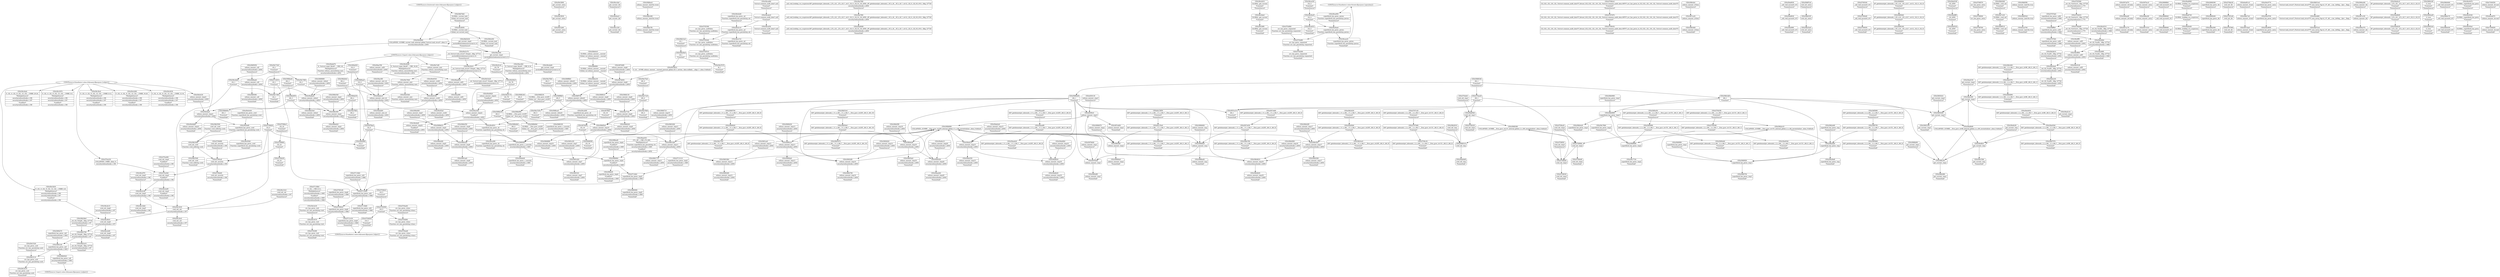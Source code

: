 digraph {
	CE0x56ad1c0 [shape=record,shape=Mrecord,label="{CE0x56ad1c0|get_current:_tmp2|*SummSink*}"]
	CE0x5693020 [shape=record,shape=Mrecord,label="{CE0x5693020|get_current:_tmp3}"]
	CE0x56c5e20 [shape=record,shape=Mrecord,label="{CE0x56c5e20|_ret_%struct.task_struct*_%tmp4,_!dbg_!27714|./arch/x86/include/asm/current.h,14|*SummSink*}"]
	CE0x56c5830 [shape=record,shape=Mrecord,label="{CE0x56c5830|get_current:_entry}"]
	CE0x56c8af0 [shape=record,shape=Mrecord,label="{CE0x56c8af0|selinux_umount:_tmp22|*LoadInst*|security/selinux/hooks.c,2652|*SummSink*}"]
	CE0x56b2650 [shape=record,shape=Mrecord,label="{CE0x56b2650|i64_3|*Constant*}"]
	CE0x57089b0 [shape=record,shape=Mrecord,label="{CE0x57089b0|cred_sid:_tmp2}"]
	CE0x56c63b0 [shape=record,shape=Mrecord,label="{CE0x56c63b0|selinux_umount:_mnt|Function::selinux_umount&Arg::mnt::|*SummSink*}"]
	CE0x5709860 [shape=record,shape=Mrecord,label="{CE0x5709860|i32_22|*Constant*}"]
	CE0x56fbcf0 [shape=record,shape=Mrecord,label="{CE0x56fbcf0|superblock_has_perm:_tmp4|*LoadInst*|security/selinux/hooks.c,1865|*SummSink*}"]
	CE0x56cc250 [shape=record,shape=Mrecord,label="{CE0x56cc250|get_current:_bb|*SummSink*}"]
	CE0x57001d0 [shape=record,shape=Mrecord,label="{CE0x57001d0|superblock_has_perm:_tmp6|security/selinux/hooks.c,1866|*SummSource*}"]
	CE0x56c2a90 [shape=record,shape=Mrecord,label="{CE0x56c2a90|cred_sid:_tmp4|*LoadInst*|security/selinux/hooks.c,196|*SummSink*}"]
	CE0x4f300c0 [shape=record,shape=Mrecord,label="{CE0x4f300c0|selinux_umount:_tmp3}"]
	CE0x56b38e0 [shape=record,shape=Mrecord,label="{CE0x56b38e0|_ret_i32_%tmp6,_!dbg_!27716|security/selinux/hooks.c,197|*SummSource*}"]
	CE0x568bac0 [shape=record,shape=Mrecord,label="{CE0x568bac0|selinux_umount:_land.lhs.true2|*SummSource*}"]
	CE0x568c4d0 [shape=record,shape=Mrecord,label="{CE0x568c4d0|i64_1|*Constant*}"]
	CE0x56c61e0 [shape=record,shape=Mrecord,label="{CE0x56c61e0|i32_78|*Constant*|*SummSource*}"]
	CE0x56c7ef0 [shape=record,shape=Mrecord,label="{CE0x56c7ef0|selinux_umount:_mnt|Function::selinux_umount&Arg::mnt::|*SummSource*}"]
	CE0x569bab0 [shape=record,shape=Mrecord,label="{CE0x569bab0|selinux_umount:_call|security/selinux/hooks.c,2650}"]
	CE0x5705390 [shape=record,shape=Mrecord,label="{CE0x5705390|avc_has_perm:_auditdata|Function::avc_has_perm&Arg::auditdata::|*SummSource*}"]
	CE0x5704a00 [shape=record,shape=Mrecord,label="{CE0x5704a00|avc_has_perm:_tclass|Function::avc_has_perm&Arg::tclass::|*SummSource*}"]
	CE0x56caf30 [shape=record,shape=Mrecord,label="{CE0x56caf30|%struct.common_audit_data*_null|*Constant*|*SummSink*}"]
	CE0x5713110 [shape=record,shape=Mrecord,label="{CE0x5713110|superblock_has_perm:_tmp5|security/selinux/hooks.c,1865|*SummSource*}"]
	CE0x56a7fd0 [shape=record,shape=Mrecord,label="{CE0x56a7fd0|_call_void_lockdep_rcu_suspicious(i8*_getelementptr_inbounds_(_25_x_i8_,_25_x_i8_*_.str3,_i32_0,_i32_0),_i32_2650,_i8*_getelementptr_inbounds_(_45_x_i8_,_45_x_i8_*_.str12,_i32_0,_i32_0))_#10,_!dbg_!27729|security/selinux/hooks.c,2650|*SummSource*}"]
	CE0x56c56f0 [shape=record,shape=Mrecord,label="{CE0x56c56f0|GLOBAL:_get_current|*Constant*|*SummSink*}"]
	CE0x568d5e0 [shape=record,shape=Mrecord,label="{CE0x568d5e0|selinux_umount:_tmp10|security/selinux/hooks.c,2650}"]
	CE0x5681770 [shape=record,shape=Mrecord,label="{CE0x5681770|selinux_umount:_tmp11|security/selinux/hooks.c,2650|*SummSink*}"]
	CE0x56819b0 [shape=record,shape=Mrecord,label="{CE0x56819b0|selinux_umount:_tmp12|security/selinux/hooks.c,2650}"]
	CE0x6a13650 [shape=record,shape=Mrecord,label="{CE0x6a13650|i64*_getelementptr_inbounds_(_11_x_i64_,_11_x_i64_*___llvm_gcov_ctr205,_i64_0,_i64_1)|*Constant*|*SummSource*}"]
	CE0x56924f0 [shape=record,shape=Mrecord,label="{CE0x56924f0|selinux_umount:_tmp14|security/selinux/hooks.c,2650}"]
	CE0x56b5470 [shape=record,shape=Mrecord,label="{CE0x56b5470|i64*_getelementptr_inbounds_(_11_x_i64_,_11_x_i64_*___llvm_gcov_ctr205,_i64_0,_i64_10)|*Constant*|*SummSink*}"]
	CE0x569b610 [shape=record,shape=Mrecord,label="{CE0x569b610|selinux_umount:_tmp5|security/selinux/hooks.c,2650}"]
	CE0x570a230 [shape=record,shape=Mrecord,label="{CE0x570a230|COLLAPSED:_CMRE:_elem_0::|security/selinux/hooks.c,196}"]
	CE0x568a420 [shape=record,shape=Mrecord,label="{CE0x568a420|selinux_umount:_tmp6|security/selinux/hooks.c,2650}"]
	CE0x5691fc0 [shape=record,shape=Mrecord,label="{CE0x5691fc0|selinux_umount:_tmp7|security/selinux/hooks.c,2650|*SummSink*}"]
	CE0x5708a90 [shape=record,shape=Mrecord,label="{CE0x5708a90|cred_sid:_tmp2|*SummSink*}"]
	"CONST[source:0(mediator),value:0(static)][purpose:{operation}]"
	CE0x5708430 [shape=record,shape=Mrecord,label="{CE0x5708430|i32_(i32,_i32,_i16,_i32,_%struct.common_audit_data*)*_bitcast_(i32_(i32,_i32,_i16,_i32,_%struct.common_audit_data.495*)*_avc_has_perm_to_i32_(i32,_i32,_i16,_i32,_%struct.common_audit_data*)*)|*Constant*|*SummSink*}"]
	CE0x56c5270 [shape=record,shape=Mrecord,label="{CE0x56c5270|avc_has_perm:_ssid|Function::avc_has_perm&Arg::ssid::|*SummSink*}"]
	CE0x570b380 [shape=record,shape=Mrecord,label="{CE0x570b380|i64*_getelementptr_inbounds_(_2_x_i64_,_2_x_i64_*___llvm_gcov_ctr131,_i64_0,_i64_1)|*Constant*}"]
	CE0x56cb2d0 [shape=record,shape=Mrecord,label="{CE0x56cb2d0|superblock_has_perm:_ad|Function::superblock_has_perm&Arg::ad::|*SummSource*}"]
	CE0x567ec10 [shape=record,shape=Mrecord,label="{CE0x567ec10|i64_1|*Constant*|*SummSink*}"]
	CE0x568a060 [shape=record,shape=Mrecord,label="{CE0x568a060|selinux_umount:_tmp5|security/selinux/hooks.c,2650|*SummSource*}"]
	CE0x567ca20 [shape=record,shape=Mrecord,label="{CE0x567ca20|selinux_umount:_if.then}"]
	CE0x56a6930 [shape=record,shape=Mrecord,label="{CE0x56a6930|_call_void_mcount()_#3|*SummSource*}"]
	CE0x56987a0 [shape=record,shape=Mrecord,label="{CE0x56987a0|cred_sid:_entry|*SummSource*}"]
	CE0x568e990 [shape=record,shape=Mrecord,label="{CE0x568e990|GLOBAL:___llvm_gcov_ctr205|Global_var:__llvm_gcov_ctr205}"]
	CE0x56ca7c0 [shape=record,shape=Mrecord,label="{CE0x56ca7c0|superblock_has_perm:_ad|Function::superblock_has_perm&Arg::ad::|*SummSink*}"]
	CE0x568c000 [shape=record,shape=Mrecord,label="{CE0x568c000|selinux_umount:_tmp4|security/selinux/hooks.c,2650}"]
	CE0x57092d0 [shape=record,shape=Mrecord,label="{CE0x57092d0|_call_void_mcount()_#3}"]
	CE0x56abb20 [shape=record,shape=Mrecord,label="{CE0x56abb20|selinux_umount:_tmp16|security/selinux/hooks.c,2650|*SummSink*}"]
	CE0x56b2910 [shape=record,shape=Mrecord,label="{CE0x56b2910|cred_sid:_tmp|*SummSource*}"]
	CE0x5690d30 [shape=record,shape=Mrecord,label="{CE0x5690d30|selinux_umount:_tmp13|security/selinux/hooks.c,2650|*SummSource*}"]
	CE0x57138d0 [shape=record,shape=Mrecord,label="{CE0x57138d0|superblock_has_perm:_sid1|security/selinux/hooks.c,1866|*SummSink*}"]
	CE0x5699180 [shape=record,shape=Mrecord,label="{CE0x5699180|i8*_getelementptr_inbounds_(_45_x_i8_,_45_x_i8_*_.str12,_i32_0,_i32_0)|*Constant*|*SummSink*}"]
	CE0x56c82d0 [shape=record,shape=Mrecord,label="{CE0x56c82d0|8:_%struct.super_block*,_:_CRE_16,20_|*MultipleSource*|Function::selinux_umount&Arg::mnt::|security/selinux/hooks.c,2652}"]
	CE0x56b25e0 [shape=record,shape=Mrecord,label="{CE0x56b25e0|selinux_umount:_tobool|security/selinux/hooks.c,2650|*SummSink*}"]
	CE0x56a9190 [shape=record,shape=Mrecord,label="{CE0x56a9190|i32_2650|*Constant*|*SummSource*}"]
	CE0x568a550 [shape=record,shape=Mrecord,label="{CE0x568a550|selinux_umount:_tmp6|security/selinux/hooks.c,2650|*SummSource*}"]
	CE0x56c2da0 [shape=record,shape=Mrecord,label="{CE0x56c2da0|i32_1|*Constant*}"]
	CE0x56a75a0 [shape=record,shape=Mrecord,label="{CE0x56a75a0|i64_4|*Constant*|*SummSource*}"]
	CE0x6a135e0 [shape=record,shape=Mrecord,label="{CE0x6a135e0|i64*_getelementptr_inbounds_(_11_x_i64_,_11_x_i64_*___llvm_gcov_ctr205,_i64_0,_i64_1)|*Constant*}"]
	CE0x5707d70 [shape=record,shape=Mrecord,label="{CE0x5707d70|i32_(i32,_i32,_i16,_i32,_%struct.common_audit_data*)*_bitcast_(i32_(i32,_i32,_i16,_i32,_%struct.common_audit_data.495*)*_avc_has_perm_to_i32_(i32,_i32,_i16,_i32,_%struct.common_audit_data*)*)|*Constant*}"]
	CE0x5708760 [shape=record,shape=Mrecord,label="{CE0x5708760|avc_has_perm:_entry|*SummSink*}"]
	CE0x5707c20 [shape=record,shape=Mrecord,label="{CE0x5707c20|i64*_getelementptr_inbounds_(_2_x_i64_,_2_x_i64_*___llvm_gcov_ctr131,_i64_0,_i64_0)|*Constant*|*SummSource*}"]
	CE0x56a65b0 [shape=record,shape=Mrecord,label="{CE0x56a65b0|cred_sid:_tmp1}"]
	CE0x56c5d10 [shape=record,shape=Mrecord,label="{CE0x56c5d10|_ret_%struct.task_struct*_%tmp4,_!dbg_!27714|./arch/x86/include/asm/current.h,14}"]
	CE0x5709a50 [shape=record,shape=Mrecord,label="{CE0x5709a50|i32_22|*Constant*|*SummSink*}"]
	CE0x56b50e0 [shape=record,shape=Mrecord,label="{CE0x56b50e0|i64*_getelementptr_inbounds_(_11_x_i64_,_11_x_i64_*___llvm_gcov_ctr205,_i64_0,_i64_10)|*Constant*}"]
	CE0x57000c0 [shape=record,shape=Mrecord,label="{CE0x57000c0|superblock_has_perm:_tmp6|security/selinux/hooks.c,1866}"]
	CE0x569b820 [shape=record,shape=Mrecord,label="{CE0x569b820|selinux_umount:_tmp}"]
	CE0x5698510 [shape=record,shape=Mrecord,label="{CE0x5698510|GLOBAL:_cred_sid|*Constant*|*SummSink*}"]
	CE0x56b45f0 [shape=record,shape=Mrecord,label="{CE0x56b45f0|selinux_umount:_tmp19|security/selinux/hooks.c,2650|*SummSource*}"]
	CE0x56fb8b0 [shape=record,shape=Mrecord,label="{CE0x56fb8b0|superblock_has_perm:_tmp4|*LoadInst*|security/selinux/hooks.c,1865}"]
	CE0x56800f0 [shape=record,shape=Mrecord,label="{CE0x56800f0|superblock_has_perm:_s_security|security/selinux/hooks.c,1865}"]
	CE0x56a9c90 [shape=record,shape=Mrecord,label="{CE0x56a9c90|selinux_umount:_tmp20|security/selinux/hooks.c,2650}"]
	CE0x56c4e30 [shape=record,shape=Mrecord,label="{CE0x56c4e30|avc_has_perm:_tsid|Function::avc_has_perm&Arg::tsid::|*SummSource*}"]
	CE0x56c7080 [shape=record,shape=Mrecord,label="{CE0x56c7080|i32_1|*Constant*}"]
	CE0x5708f20 [shape=record,shape=Mrecord,label="{CE0x5708f20|cred_sid:_tmp3|*SummSource*}"]
	CE0x56805f0 [shape=record,shape=Mrecord,label="{CE0x56805f0|selinux_umount:_land.lhs.true|*SummSource*}"]
	CE0x568a7f0 [shape=record,shape=Mrecord,label="{CE0x568a7f0|selinux_umount:_land.lhs.true2|*SummSink*}"]
	CE0x56cbb10 [shape=record,shape=Mrecord,label="{CE0x56cbb10|_ret_i32_%call5,_!dbg_!27742|security/selinux/hooks.c,2652|*SummSource*}"]
	CE0x5681600 [shape=record,shape=Mrecord,label="{CE0x5681600|selinux_umount:_tmp11|security/selinux/hooks.c,2650|*SummSource*}"]
	CE0x5681ae0 [shape=record,shape=Mrecord,label="{CE0x5681ae0|selinux_umount:_tmp12|security/selinux/hooks.c,2650|*SummSource*}"]
	CE0x56850f0 [shape=record,shape=Mrecord,label="{CE0x56850f0|selinux_umount:_call|security/selinux/hooks.c,2650|*SummSink*}"]
	CE0x56a70b0 [shape=record,shape=Mrecord,label="{CE0x56a70b0|i64_5|*Constant*|*SummSource*}"]
	CE0x568df90 [shape=record,shape=Mrecord,label="{CE0x568df90|GLOBAL:_selinux_umount.__warned|Global_var:selinux_umount.__warned}"]
	CE0x567a070 [shape=record,shape=Mrecord,label="{CE0x567a070|selinux_umount:_do.body|*SummSource*}"]
	CE0x56c8920 [shape=record,shape=Mrecord,label="{CE0x56c8920|selinux_umount:_tmp22|*LoadInst*|security/selinux/hooks.c,2652|*SummSource*}"]
	CE0x5704590 [shape=record,shape=Mrecord,label="{CE0x5704590|i16_5|*Constant*}"]
	CE0x568ec80 [shape=record,shape=Mrecord,label="{CE0x568ec80|selinux_umount:_entry}"]
	CE0x56ab9b0 [shape=record,shape=Mrecord,label="{CE0x56ab9b0|selinux_umount:_tmp16|security/selinux/hooks.c,2650|*SummSource*}"]
	CE0x5688840 [shape=record,shape=Mrecord,label="{CE0x5688840|_call_void_mcount()_#3}"]
	CE0x5689ae0 [shape=record,shape=Mrecord,label="{CE0x5689ae0|i32_0|*Constant*}"]
	"CONST[source:2(external),value:2(dynamic)][purpose:{subject}]"
	CE0x5708570 [shape=record,shape=Mrecord,label="{CE0x5708570|avc_has_perm:_entry|*SummSource*}"]
	CE0x568d240 [shape=record,shape=Mrecord,label="{CE0x568d240|selinux_umount:_tmp9|security/selinux/hooks.c,2650|*SummSink*}"]
	CE0x56e15b0 [shape=record,shape=Mrecord,label="{CE0x56e15b0|get_current:_tmp|*SummSink*}"]
	CE0x567ed00 [shape=record,shape=Mrecord,label="{CE0x567ed00|selinux_umount:_tmp3|*SummSink*}"]
	CE0x56ac0f0 [shape=record,shape=Mrecord,label="{CE0x56ac0f0|selinux_umount:_mnt_sb|security/selinux/hooks.c,2652|*SummSource*}"]
	CE0x570afe0 [shape=record,shape=Mrecord,label="{CE0x570afe0|cred_sid:_tmp1|*SummSource*}"]
	CE0x5704830 [shape=record,shape=Mrecord,label="{CE0x5704830|i16_5|*Constant*|*SummSink*}"]
	CE0x56c5110 [shape=record,shape=Mrecord,label="{CE0x56c5110|avc_has_perm:_ssid|Function::avc_has_perm&Arg::ssid::}"]
	CE0x56c83b0 [shape=record,shape=Mrecord,label="{CE0x56c83b0|superblock_has_perm:_cred|Function::superblock_has_perm&Arg::cred::|*SummSink*}"]
	CE0x56ca280 [shape=record,shape=Mrecord,label="{CE0x56ca280|superblock_has_perm:_sb|Function::superblock_has_perm&Arg::sb::|*SummSink*}"]
	CE0x56cda60 [shape=record,shape=Mrecord,label="{CE0x56cda60|get_current:_tmp4|./arch/x86/include/asm/current.h,14|*SummSink*}"]
	CE0x569b230 [shape=record,shape=Mrecord,label="{CE0x569b230|i64_0|*Constant*}"]
	CE0x570a3b0 [shape=record,shape=Mrecord,label="{CE0x570a3b0|cred_sid:_tmp4|*LoadInst*|security/selinux/hooks.c,196}"]
	CE0x56cb1c0 [shape=record,shape=Mrecord,label="{CE0x56cb1c0|superblock_has_perm:_ad|Function::superblock_has_perm&Arg::ad::}"]
	CE0x56c51b0 [shape=record,shape=Mrecord,label="{CE0x56c51b0|avc_has_perm:_ssid|Function::avc_has_perm&Arg::ssid::|*SummSource*}"]
	CE0x56a8a60 [shape=record,shape=Mrecord,label="{CE0x56a8a60|GLOBAL:_lockdep_rcu_suspicious|*Constant*|*SummSink*}"]
	CE0x56c3b30 [shape=record,shape=Mrecord,label="{CE0x56c3b30|0:_i32,_4:_i32,_8:_i32,_12:_i32,_:_CMRE_4,8_|*MultipleSource*|security/selinux/hooks.c,196|security/selinux/hooks.c,197|*LoadInst*|security/selinux/hooks.c,196}"]
	CE0x56d3430 [shape=record,shape=Mrecord,label="{CE0x56d3430|get_current:_tmp4|./arch/x86/include/asm/current.h,14|*SummSource*}"]
	CE0x5690f90 [shape=record,shape=Mrecord,label="{CE0x5690f90|superblock_has_perm:_tmp1|*SummSource*}"]
	CE0x56b2e10 [shape=record,shape=Mrecord,label="{CE0x56b2e10|COLLAPSED:_GCMRE___llvm_gcov_ctr151_internal_global_2_x_i64_zeroinitializer:_elem_0:default:}"]
	CE0x569a590 [shape=record,shape=Mrecord,label="{CE0x569a590|superblock_has_perm:_bb|*SummSink*}"]
	CE0x56c9c00 [shape=record,shape=Mrecord,label="{CE0x56c9c00|superblock_has_perm:_cred|Function::superblock_has_perm&Arg::cred::|*SummSource*}"]
	CE0x56b0260 [shape=record,shape=Mrecord,label="{CE0x56b0260|GLOBAL:_cred_sid|*Constant*|*SummSource*}"]
	CE0x5707f20 [shape=record,shape=Mrecord,label="{CE0x5707f20|superblock_has_perm:_call2|security/selinux/hooks.c,1866|*SummSink*}"]
	CE0x5709bc0 [shape=record,shape=Mrecord,label="{CE0x5709bc0|i32_22|*Constant*|*SummSource*}"]
	CE0x57051d0 [shape=record,shape=Mrecord,label="{CE0x57051d0|cred_sid:_bb}"]
	CE0x56c9a20 [shape=record,shape=Mrecord,label="{CE0x56c9a20|i32_4|*Constant*}"]
	CE0x56c6340 [shape=record,shape=Mrecord,label="{CE0x56c6340|selinux_umount:_cred4|security/selinux/hooks.c,2650}"]
	CE0x56d7570 [shape=record,shape=Mrecord,label="{CE0x56d7570|i64*_getelementptr_inbounds_(_2_x_i64_,_2_x_i64_*___llvm_gcov_ctr98,_i64_0,_i64_0)|*Constant*|*SummSink*}"]
	CE0x56ac540 [shape=record,shape=Mrecord,label="{CE0x56ac540|get_current:_tmp4|./arch/x86/include/asm/current.h,14}"]
	CE0x56aa780 [shape=record,shape=Mrecord,label="{CE0x56aa780|selinux_umount:_call3|security/selinux/hooks.c,2650|*SummSource*}"]
	CE0x56c3bc0 [shape=record,shape=Mrecord,label="{CE0x56c3bc0|0:_i32,_4:_i32,_8:_i32,_12:_i32,_:_CMRE_8,12_|*MultipleSource*|security/selinux/hooks.c,196|security/selinux/hooks.c,197|*LoadInst*|security/selinux/hooks.c,196}"]
	CE0x5706e30 [shape=record,shape=Mrecord,label="{CE0x5706e30|cred_sid:_bb|*SummSource*}"]
	CE0x5708d20 [shape=record,shape=Mrecord,label="{CE0x5708d20|i32_0|*Constant*}"]
	CE0x56c6dd0 [shape=record,shape=Mrecord,label="{CE0x56c6dd0|selinux_umount:_tmp21|security/selinux/hooks.c,2650|*SummSink*}"]
	CE0x5692df0 [shape=record,shape=Mrecord,label="{CE0x5692df0|selinux_umount:_tmp1|*SummSink*}"]
	CE0x56b2da0 [shape=record,shape=Mrecord,label="{CE0x56b2da0|superblock_has_perm:_tmp}"]
	CE0x5685050 [shape=record,shape=Mrecord,label="{CE0x5685050|selinux_umount:_call|security/selinux/hooks.c,2650|*SummSource*}"]
	CE0x567cbe0 [shape=record,shape=Mrecord,label="{CE0x567cbe0|selinux_umount:_if.end|*SummSink*}"]
	CE0x567fe00 [shape=record,shape=Mrecord,label="{CE0x567fe00|i32_16|*Constant*}"]
	CE0x56b3f30 [shape=record,shape=Mrecord,label="{CE0x56b3f30|selinux_umount:_tmp17|security/selinux/hooks.c,2650}"]
	CE0x56aa8f0 [shape=record,shape=Mrecord,label="{CE0x56aa8f0|selinux_umount:_call3|security/selinux/hooks.c,2650|*SummSink*}"]
	CE0x570b3f0 [shape=record,shape=Mrecord,label="{CE0x570b3f0|i64*_getelementptr_inbounds_(_2_x_i64_,_2_x_i64_*___llvm_gcov_ctr131,_i64_0,_i64_1)|*Constant*|*SummSource*}"]
	CE0x5699260 [shape=record,shape=Mrecord,label="{CE0x5699260|superblock_has_perm:_bb}"]
	CE0x5707b80 [shape=record,shape=Mrecord,label="{CE0x5707b80|i64*_getelementptr_inbounds_(_2_x_i64_,_2_x_i64_*___llvm_gcov_ctr131,_i64_0,_i64_0)|*Constant*}"]
	CE0x56c9850 [shape=record,shape=Mrecord,label="{CE0x56c9850|superblock_has_perm:_entry|*SummSink*}"]
	CE0x5689310 [shape=record,shape=Mrecord,label="{CE0x5689310|cred_sid:_tmp}"]
	CE0x568e620 [shape=record,shape=Mrecord,label="{CE0x568e620|selinux_umount:_tmp4|security/selinux/hooks.c,2650|*SummSink*}"]
	CE0x5689890 [shape=record,shape=Mrecord,label="{CE0x5689890|selinux_umount:_tobool|security/selinux/hooks.c,2650|*SummSource*}"]
	CE0x56a77e0 [shape=record,shape=Mrecord,label="{CE0x56a77e0|selinux_umount:_tmp9|security/selinux/hooks.c,2650}"]
	CE0x56831e0 [shape=record,shape=Mrecord,label="{CE0x56831e0|%struct.task_struct*_(%struct.task_struct**)*_asm_movq_%gs:$_1:P_,$0_,_r,im,_dirflag_,_fpsr_,_flags_|*SummSource*}"]
	CE0x567a170 [shape=record,shape=Mrecord,label="{CE0x567a170|selinux_umount:_do.body|*SummSink*}"]
	CE0x56c7640 [shape=record,shape=Mrecord,label="{CE0x56c7640|selinux_umount:_mnt|Function::selinux_umount&Arg::mnt::}"]
	CE0x56abd00 [shape=record,shape=Mrecord,label="{CE0x56abd00|selinux_umount:_mnt_sb|security/selinux/hooks.c,2652|*SummSink*}"]
	CE0x568d710 [shape=record,shape=Mrecord,label="{CE0x568d710|selinux_umount:_tmp10|security/selinux/hooks.c,2650|*SummSource*}"]
	CE0x56c7380 [shape=record,shape=Mrecord,label="{CE0x56c7380|i32_1|*Constant*|*SummSink*}"]
	CE0x56889d0 [shape=record,shape=Mrecord,label="{CE0x56889d0|_call_void_mcount()_#3|*SummSink*}"]
	CE0x56c33c0 [shape=record,shape=Mrecord,label="{CE0x56c33c0|cred_sid:_sid|security/selinux/hooks.c,197|*SummSource*}"]
	CE0x56c7a30 [shape=record,shape=Mrecord,label="{CE0x56c7a30|GLOBAL:_cred_sid|*Constant*}"]
	CE0x568ba00 [shape=record,shape=Mrecord,label="{CE0x568ba00|selinux_umount:_tmp|*SummSink*}"]
	CE0x56c9f10 [shape=record,shape=Mrecord,label="{CE0x56c9f10|superblock_has_perm:_sb|Function::superblock_has_perm&Arg::sb::}"]
	CE0x56aae60 [shape=record,shape=Mrecord,label="{CE0x56aae60|i64*_getelementptr_inbounds_(_11_x_i64_,_11_x_i64_*___llvm_gcov_ctr205,_i64_0,_i64_8)|*Constant*|*SummSource*}"]
	CE0x569b0b0 [shape=record,shape=Mrecord,label="{CE0x569b0b0|GLOBAL:___llvm_gcov_ctr205|Global_var:__llvm_gcov_ctr205|*SummSink*}"]
	CE0x56cde10 [shape=record,shape=Mrecord,label="{CE0x56cde10|cred_sid:_tmp6|security/selinux/hooks.c,197|*SummSource*}"]
	CE0x56c5900 [shape=record,shape=Mrecord,label="{CE0x56c5900|get_current:_entry|*SummSource*}"]
	CE0x5680080 [shape=record,shape=Mrecord,label="{CE0x5680080|superblock_has_perm:_tmp5|security/selinux/hooks.c,1865|*SummSink*}"]
	CE0x568e540 [shape=record,shape=Mrecord,label="{CE0x568e540|selinux_umount:_tmp4|security/selinux/hooks.c,2650|*SummSource*}"]
	CE0x569a2d0 [shape=record,shape=Mrecord,label="{CE0x569a2d0|selinux_umount:_bb|*SummSource*}"]
	CE0x56888b0 [shape=record,shape=Mrecord,label="{CE0x56888b0|_call_void_mcount()_#3|*SummSource*}"]
	CE0x56a7250 [shape=record,shape=Mrecord,label="{CE0x56a7250|i64_5|*Constant*|*SummSink*}"]
	CE0x568bb90 [shape=record,shape=Mrecord,label="{CE0x568bb90|get_current:_tmp1|*SummSource*}"]
	CE0x56f57f0 [shape=record,shape=Mrecord,label="{CE0x56f57f0|i64*_getelementptr_inbounds_(_2_x_i64_,_2_x_i64_*___llvm_gcov_ctr151,_i64_0,_i64_0)|*Constant*}"]
	CE0x56b0890 [shape=record,shape=Mrecord,label="{CE0x56b0890|superblock_has_perm:_tmp3}"]
	CE0x568c460 [shape=record,shape=Mrecord,label="{CE0x568c460|i64*_getelementptr_inbounds_(_2_x_i64_,_2_x_i64_*___llvm_gcov_ctr98,_i64_0,_i64_1)|*Constant*|*SummSource*}"]
	CE0x56a73c0 [shape=record,shape=Mrecord,label="{CE0x56a73c0|i64*_getelementptr_inbounds_(_11_x_i64_,_11_x_i64_*___llvm_gcov_ctr205,_i64_0,_i64_6)|*Constant*|*SummSink*}"]
	CE0x568d130 [shape=record,shape=Mrecord,label="{CE0x568d130|selinux_umount:_tmp9|security/selinux/hooks.c,2650|*SummSource*}"]
	CE0x568bca0 [shape=record,shape=Mrecord,label="{CE0x568bca0|selinux_umount:_tobool1|security/selinux/hooks.c,2650|*SummSink*}"]
	CE0x56f4270 [shape=record,shape=Mrecord,label="{CE0x56f4270|superblock_has_perm:_call|security/selinux/hooks.c,1863|*SummSource*}"]
	CE0x56882d0 [shape=record,shape=Mrecord,label="{CE0x56882d0|i64_1|*Constant*}"]
	CE0x56c9ea0 [shape=record,shape=Mrecord,label="{CE0x56c9ea0|superblock_has_perm:_perms|Function::superblock_has_perm&Arg::perms::}"]
	CE0x5690280 [shape=record,shape=Mrecord,label="{CE0x5690280|selinux_umount:_tmp12|security/selinux/hooks.c,2650|*SummSink*}"]
	CE0x568f8b0 [shape=record,shape=Mrecord,label="{CE0x568f8b0|selinux_umount:_tobool1|security/selinux/hooks.c,2650|*SummSource*}"]
	CE0x56a6540 [shape=record,shape=Mrecord,label="{CE0x56a6540|i64*_getelementptr_inbounds_(_2_x_i64_,_2_x_i64_*___llvm_gcov_ctr131,_i64_0,_i64_1)|*Constant*|*SummSink*}"]
	CE0x569b340 [shape=record,shape=Mrecord,label="{CE0x569b340|i64_0|*Constant*|*SummSource*}"]
	CE0x56a8b90 [shape=record,shape=Mrecord,label="{CE0x56a8b90|i8*_getelementptr_inbounds_(_25_x_i8_,_25_x_i8_*_.str3,_i32_0,_i32_0)|*Constant*}"]
	CE0x568c280 [shape=record,shape=Mrecord,label="{CE0x568c280|selinux_umount:_land.lhs.true2}"]
	CE0x56b3780 [shape=record,shape=Mrecord,label="{CE0x56b3780|_ret_i32_%tmp6,_!dbg_!27716|security/selinux/hooks.c,197}"]
	CE0x56a9320 [shape=record,shape=Mrecord,label="{CE0x56a9320|i32_2650|*Constant*|*SummSink*}"]
	CE0x567b810 [shape=record,shape=Mrecord,label="{CE0x567b810|0:_i8,_:_GCMR_selinux_umount.__warned_internal_global_i8_0,_section_.data.unlikely_,_align_1:_elem_0:default:}"]
	CE0x56b3ec0 [shape=record,shape=Mrecord,label="{CE0x56b3ec0|i64*_getelementptr_inbounds_(_11_x_i64_,_11_x_i64_*___llvm_gcov_ctr205,_i64_0,_i64_9)|*Constant*|*SummSink*}"]
	CE0x56b0020 [shape=record,shape=Mrecord,label="{CE0x56b0020|superblock_has_perm:_call|security/selinux/hooks.c,1863|*SummSink*}"]
	CE0x56cabc0 [shape=record,shape=Mrecord,label="{CE0x56cabc0|%struct.common_audit_data*_null|*Constant*}"]
	CE0x56a64d0 [shape=record,shape=Mrecord,label="{CE0x56a64d0|cred_sid:_tmp|*SummSink*}"]
	CE0x56b4360 [shape=record,shape=Mrecord,label="{CE0x56b4360|selinux_umount:_tmp17|security/selinux/hooks.c,2650|*SummSink*}"]
	CE0x56aadf0 [shape=record,shape=Mrecord,label="{CE0x56aadf0|i64*_getelementptr_inbounds_(_11_x_i64_,_11_x_i64_*___llvm_gcov_ctr205,_i64_0,_i64_8)|*Constant*}"]
	CE0x4f30130 [shape=record,shape=Mrecord,label="{CE0x4f30130|selinux_umount:_tmp3|*SummSource*}"]
	CE0x56a6ee0 [shape=record,shape=Mrecord,label="{CE0x56a6ee0|selinux_umount:_tobool|security/selinux/hooks.c,2650}"]
	CE0x5692790 [shape=record,shape=Mrecord,label="{CE0x5692790|selinux_umount:_tmp14|security/selinux/hooks.c,2650|*SummSink*}"]
	CE0x5692c00 [shape=record,shape=Mrecord,label="{CE0x5692c00|i1_true|*Constant*|*SummSource*}"]
	CE0x56b01f0 [shape=record,shape=Mrecord,label="{CE0x56b01f0|cred_sid:_entry}"]
	CE0x5709030 [shape=record,shape=Mrecord,label="{CE0x5709030|cred_sid:_tmp3|*SummSink*}"]
	CE0x56c65a0 [shape=record,shape=Mrecord,label="{CE0x56c65a0|selinux_umount:_cred4|security/selinux/hooks.c,2650|*SummSink*}"]
	CE0x56c32b0 [shape=record,shape=Mrecord,label="{CE0x56c32b0|cred_sid:_tmp5|security/selinux/hooks.c,196|*SummSink*}"]
	CE0x568f6b0 [shape=record,shape=Mrecord,label="{CE0x568f6b0|i64_5|*Constant*}"]
	CE0x56b32e0 [shape=record,shape=Mrecord,label="{CE0x56b32e0|cred_sid:_entry|*SummSink*}"]
	CE0x56ab270 [shape=record,shape=Mrecord,label="{CE0x56ab270|selinux_umount:_tmp15|security/selinux/hooks.c,2650}"]
	CE0x5690cc0 [shape=record,shape=Mrecord,label="{CE0x5690cc0|selinux_umount:_tmp13|security/selinux/hooks.c,2650}"]
	CE0x5709ca0 [shape=record,shape=Mrecord,label="{CE0x5709ca0|cred_sid:_security|security/selinux/hooks.c,196}"]
	CE0x5704f60 [shape=record,shape=Mrecord,label="{CE0x5704f60|avc_has_perm:_requested|Function::avc_has_perm&Arg::requested::|*SummSource*}"]
	CE0x56a79b0 [shape=record,shape=Mrecord,label="{CE0x56a79b0|i64_2|*Constant*|*SummSink*}"]
	CE0x56d1f70 [shape=record,shape=Mrecord,label="{CE0x56d1f70|i64*_getelementptr_inbounds_(_2_x_i64_,_2_x_i64_*___llvm_gcov_ctr98,_i64_0,_i64_1)|*Constant*}"]
	CE0x5704990 [shape=record,shape=Mrecord,label="{CE0x5704990|avc_has_perm:_tclass|Function::avc_has_perm&Arg::tclass::}"]
	CE0x56ae030 [shape=record,shape=Mrecord,label="{CE0x56ae030|272:_i8*,_:_CRE_272,280_|*MultipleSource*|Function::superblock_has_perm&Arg::sb::|security/selinux/hooks.c,1865|*LoadInst*|security/selinux/hooks.c,2652}"]
	CE0x56b0d40 [shape=record,shape=Mrecord,label="{CE0x56b0d40|_call_void_mcount()_#3|*SummSource*}"]
	CE0x56e8c00 [shape=record,shape=Mrecord,label="{CE0x56e8c00|get_current:_tmp|*SummSource*}"]
	CE0x56fbad0 [shape=record,shape=Mrecord,label="{CE0x56fbad0|superblock_has_perm:_tmp4|*LoadInst*|security/selinux/hooks.c,1865|*SummSource*}"]
	CE0x56e8b90 [shape=record,shape=Mrecord,label="{CE0x56e8b90|COLLAPSED:_GCMRE___llvm_gcov_ctr98_internal_global_2_x_i64_zeroinitializer:_elem_0:default:}"]
	CE0x56f4980 [shape=record,shape=Mrecord,label="{CE0x56f4980|i64*_getelementptr_inbounds_(_2_x_i64_,_2_x_i64_*___llvm_gcov_ctr151,_i64_0,_i64_1)|*Constant*}"]
	CE0x56ab350 [shape=record,shape=Mrecord,label="{CE0x56ab350|selinux_umount:_tmp15|security/selinux/hooks.c,2650|*SummSink*}"]
	CE0x56abd70 [shape=record,shape=Mrecord,label="{CE0x56abd70|8:_%struct.super_block*,_:_CRE_0,8_|*MultipleSource*|Function::selinux_umount&Arg::mnt::|security/selinux/hooks.c,2652}"]
	CE0x569aed0 [shape=record,shape=Mrecord,label="{CE0x569aed0|selinux_umount:_do.body}"]
	CE0x56b0e50 [shape=record,shape=Mrecord,label="{CE0x56b0e50|_call_void_mcount()_#3|*SummSink*}"]
	CE0x56c4280 [shape=record,shape=Mrecord,label="{CE0x56c4280|0:_i32,_4:_i32,_8:_i32,_12:_i32,_:_CMRE_16,20_|*MultipleSource*|security/selinux/hooks.c,196|security/selinux/hooks.c,197|*LoadInst*|security/selinux/hooks.c,196}"]
	CE0x56c3430 [shape=record,shape=Mrecord,label="{CE0x56c3430|cred_sid:_sid|security/selinux/hooks.c,197}"]
	CE0x567c630 [shape=record,shape=Mrecord,label="{CE0x567c630|i64*_getelementptr_inbounds_(_11_x_i64_,_11_x_i64_*___llvm_gcov_ctr205,_i64_0,_i64_0)|*Constant*}"]
	CE0x567fba0 [shape=record,shape=Mrecord,label="{CE0x567fba0|i32_0|*Constant*}"]
	CE0x56c9770 [shape=record,shape=Mrecord,label="{CE0x56c9770|superblock_has_perm:_entry|*SummSource*}"]
	CE0x56a7b70 [shape=record,shape=Mrecord,label="{CE0x56a7b70|i8_1|*Constant*|*SummSink*}"]
	CE0x56c76b0 [shape=record,shape=Mrecord,label="{CE0x56c76b0|superblock_has_perm:_tmp2|*SummSource*}"]
	CE0x56b4e40 [shape=record,shape=Mrecord,label="{CE0x56b4e40|selinux_umount:_tmp19|security/selinux/hooks.c,2650}"]
	CE0x567cc50 [shape=record,shape=Mrecord,label="{CE0x567cc50|selinux_umount:_bb}"]
	CE0x569a370 [shape=record,shape=Mrecord,label="{CE0x569a370|selinux_umount:_bb|*SummSink*}"]
	CE0x56f5860 [shape=record,shape=Mrecord,label="{CE0x56f5860|i64*_getelementptr_inbounds_(_2_x_i64_,_2_x_i64_*___llvm_gcov_ctr151,_i64_0,_i64_0)|*Constant*|*SummSink*}"]
	CE0x5705510 [shape=record,shape=Mrecord,label="{CE0x5705510|avc_has_perm:_auditdata|Function::avc_has_perm&Arg::auditdata::|*SummSink*}"]
	CE0x568c6f0 [shape=record,shape=Mrecord,label="{CE0x568c6f0|selinux_umount:_tmp2}"]
	CE0x56a92b0 [shape=record,shape=Mrecord,label="{CE0x56a92b0|i64*_getelementptr_inbounds_(_11_x_i64_,_11_x_i64_*___llvm_gcov_ctr205,_i64_0,_i64_9)|*Constant*}"]
	CE0x569a400 [shape=record,shape=Mrecord,label="{CE0x569a400|GLOBAL:_current_task|Global_var:current_task|*SummSink*}"]
	CE0x5704ad0 [shape=record,shape=Mrecord,label="{CE0x5704ad0|avc_has_perm:_tclass|Function::avc_has_perm&Arg::tclass::|*SummSink*}"]
	CE0x5680520 [shape=record,shape=Mrecord,label="{CE0x5680520|selinux_umount:_land.lhs.true}"]
	CE0x56aa2b0 [shape=record,shape=Mrecord,label="{CE0x56aa2b0|selinux_umount:_tmp20|security/selinux/hooks.c,2650|*SummSink*}"]
	CE0x56c9af0 [shape=record,shape=Mrecord,label="{CE0x56c9af0|superblock_has_perm:_cred|Function::superblock_has_perm&Arg::cred::}"]
	CE0x56c9700 [shape=record,shape=Mrecord,label="{CE0x56c9700|superblock_has_perm:_entry}"]
	CE0x5713200 [shape=record,shape=Mrecord,label="{CE0x5713200|superblock_has_perm:_sid1|security/selinux/hooks.c,1866}"]
	CE0x56c6170 [shape=record,shape=Mrecord,label="{CE0x56c6170|i32_78|*Constant*|*SummSink*}"]
	CE0x5690f20 [shape=record,shape=Mrecord,label="{CE0x5690f20|superblock_has_perm:_tmp1}"]
	CE0x56ca950 [shape=record,shape=Mrecord,label="{CE0x56ca950|superblock_has_perm:_perms|Function::superblock_has_perm&Arg::perms::|*SummSource*}"]
	CE0x5704df0 [shape=record,shape=Mrecord,label="{CE0x5704df0|avc_has_perm:_requested|Function::avc_has_perm&Arg::requested::}"]
	CE0x56a9e10 [shape=record,shape=Mrecord,label="{CE0x56a9e10|selinux_umount:_tmp20|security/selinux/hooks.c,2650|*SummSource*}"]
	CE0x56acc80 [shape=record,shape=Mrecord,label="{CE0x56acc80|get_current:_tmp2}"]
	CE0x57046c0 [shape=record,shape=Mrecord,label="{CE0x57046c0|i16_5|*Constant*|*SummSource*}"]
	CE0x5691e50 [shape=record,shape=Mrecord,label="{CE0x5691e50|selinux_umount:_tmp7|security/selinux/hooks.c,2650|*SummSource*}"]
	CE0x56ab2e0 [shape=record,shape=Mrecord,label="{CE0x56ab2e0|selinux_umount:_tmp15|security/selinux/hooks.c,2650|*SummSource*}"]
	CE0x56f4750 [shape=record,shape=Mrecord,label="{CE0x56f4750|superblock_has_perm:_tmp1|*SummSink*}"]
	CE0x56b26c0 [shape=record,shape=Mrecord,label="{CE0x56b26c0|i64_2|*Constant*|*SummSource*}"]
	CE0x56922a0 [shape=record,shape=Mrecord,label="{CE0x56922a0|i1_true|*Constant*|*SummSink*}"]
	CE0x567c6d0 [shape=record,shape=Mrecord,label="{CE0x567c6d0|i64*_getelementptr_inbounds_(_11_x_i64_,_11_x_i64_*___llvm_gcov_ctr205,_i64_0,_i64_0)|*Constant*|*SummSource*}"]
	CE0x56c4d10 [shape=record,shape=Mrecord,label="{CE0x56c4d10|GLOBAL:_get_current|*Constant*|*SummSource*}"]
	CE0x56c6c50 [shape=record,shape=Mrecord,label="{CE0x56c6c50|selinux_umount:_tmp21|security/selinux/hooks.c,2650|*SummSource*}"]
	CE0x56c4030 [shape=record,shape=Mrecord,label="{CE0x56c4030|0:_i32,_4:_i32,_8:_i32,_12:_i32,_:_CMRE_12,16_|*MultipleSource*|security/selinux/hooks.c,196|security/selinux/hooks.c,197|*LoadInst*|security/selinux/hooks.c,196}"]
	CE0x56ce2d0 [shape=record,shape=Mrecord,label="{CE0x56ce2d0|cred_sid:_tmp6|security/selinux/hooks.c,197|*SummSink*}"]
	CE0x56c2f70 [shape=record,shape=Mrecord,label="{CE0x56c2f70|cred_sid:_tmp5|security/selinux/hooks.c,196|*SummSource*}"]
	CE0x5707de0 [shape=record,shape=Mrecord,label="{CE0x5707de0|superblock_has_perm:_call2|security/selinux/hooks.c,1866|*SummSource*}"]
	CE0x56c60c0 [shape=record,shape=Mrecord,label="{CE0x56c60c0|i32_78|*Constant*}"]
	CE0x56ad150 [shape=record,shape=Mrecord,label="{CE0x56ad150|get_current:_tmp2|*SummSource*}"]
	CE0x56b3490 [shape=record,shape=Mrecord,label="{CE0x56b3490|cred_sid:_cred|Function::cred_sid&Arg::cred::}"]
	CE0x56cc0e0 [shape=record,shape=Mrecord,label="{CE0x56cc0e0|get_current:_bb|*SummSource*}"]
	CE0x569b970 [shape=record,shape=Mrecord,label="{CE0x569b970|selinux_umount:_tmp2|*SummSource*}"]
	CE0x56a6830 [shape=record,shape=Mrecord,label="{CE0x56a6830|_call_void_mcount()_#3}"]
	CE0x56b54e0 [shape=record,shape=Mrecord,label="{CE0x56b54e0|selinux_umount:_tmp19|security/selinux/hooks.c,2650|*SummSink*}"]
	CE0x56aa650 [shape=record,shape=Mrecord,label="{CE0x56aa650|selinux_umount:_call3|security/selinux/hooks.c,2650}"]
	CE0x56a8990 [shape=record,shape=Mrecord,label="{CE0x56a8990|GLOBAL:_lockdep_rcu_suspicious|*Constant*|*SummSource*}"]
	CE0x568f230 [shape=record,shape=Mrecord,label="{CE0x568f230|GLOBAL:___llvm_gcov_ctr205|Global_var:__llvm_gcov_ctr205|*SummSource*}"]
	CE0x56b28a0 [shape=record,shape=Mrecord,label="{CE0x56b28a0|i8_1|*Constant*}"]
	CE0x56c46c0 [shape=record,shape=Mrecord,label="{CE0x56c46c0|cred_sid:_tmp6|security/selinux/hooks.c,197}"]
	CE0x568f410 [shape=record,shape=Mrecord,label="{CE0x568f410|selinux_umount:_tmp8|security/selinux/hooks.c,2650|*SummSink*}"]
	CE0x56a8ff0 [shape=record,shape=Mrecord,label="{CE0x56a8ff0|i32_2650|*Constant*}"]
	CE0x568a0d0 [shape=record,shape=Mrecord,label="{CE0x568a0d0|selinux_umount:_tmp5|security/selinux/hooks.c,2650|*SummSink*}"]
	CE0x56e9fc0 [shape=record,shape=Mrecord,label="{CE0x56e9fc0|get_current:_tmp}"]
	CE0x5692620 [shape=record,shape=Mrecord,label="{CE0x5692620|selinux_umount:_tmp14|security/selinux/hooks.c,2650|*SummSource*}"]
	CE0x5691ae0 [shape=record,shape=Mrecord,label="{CE0x5691ae0|selinux_umount:_tmp6|security/selinux/hooks.c,2650|*SummSink*}"]
	CE0x56c9340 [shape=record,shape=Mrecord,label="{CE0x56c9340|GLOBAL:_superblock_has_perm|*Constant*}"]
	CE0x567b650 [shape=record,shape=Mrecord,label="{CE0x567b650|selinux_umount:_tmp8|security/selinux/hooks.c,2650}"]
	CE0x56cadb0 [shape=record,shape=Mrecord,label="{CE0x56cadb0|%struct.common_audit_data*_null|*Constant*|*SummSource*}"]
	CE0x5684890 [shape=record,shape=Mrecord,label="{CE0x5684890|i64*_getelementptr_inbounds_(_2_x_i64_,_2_x_i64_*___llvm_gcov_ctr98,_i64_0,_i64_1)|*Constant*|*SummSink*}"]
	CE0x568c9d0 [shape=record,shape=Mrecord,label="{CE0x568c9d0|selinux_umount:_if.then|*SummSink*}"]
	CE0x56930c0 [shape=record,shape=Mrecord,label="{CE0x56930c0|get_current:_tmp3|*SummSource*}"]
	CE0x570ae20 [shape=record,shape=Mrecord,label="{CE0x570ae20|i64_1|*Constant*}"]
	CE0x56cdb50 [shape=record,shape=Mrecord,label="{CE0x56cdb50|GLOBAL:_current_task|Global_var:current_task}"]
	CE0x5712f10 [shape=record,shape=Mrecord,label="{CE0x5712f10|i32_1|*Constant*}"]
	CE0x567b9f0 [shape=record,shape=Mrecord,label="{CE0x567b9f0|selinux_umount:_tmp8|security/selinux/hooks.c,2650|*SummSource*}"]
	CE0x56a69f0 [shape=record,shape=Mrecord,label="{CE0x56a69f0|_call_void_mcount()_#3|*SummSink*}"]
	CE0x569ab30 [shape=record,shape=Mrecord,label="{CE0x569ab30|i64_2|*Constant*}"]
	CE0x5709450 [shape=record,shape=Mrecord,label="{CE0x5709450|_call_void_mcount()_#3|*SummSink*}"]
	CE0x57139b0 [shape=record,shape=Mrecord,label="{CE0x57139b0|8:_i32,_:_CRE_8,12_|*MultipleSource*|security/selinux/hooks.c,1865|*LoadInst*|security/selinux/hooks.c,1865|security/selinux/hooks.c,1866}"]
	CE0x56999d0 [shape=record,shape=Mrecord,label="{CE0x56999d0|superblock_has_perm:_tmp2}"]
	CE0x56f41d0 [shape=record,shape=Mrecord,label="{CE0x56f41d0|superblock_has_perm:_call|security/selinux/hooks.c,1863}"]
	"CONST[source:0(mediator),value:2(dynamic)][purpose:{object}]"
	CE0x5688260 [shape=record,shape=Mrecord,label="{CE0x5688260|i64*_getelementptr_inbounds_(_11_x_i64_,_11_x_i64_*___llvm_gcov_ctr205,_i64_0,_i64_1)|*Constant*|*SummSink*}"]
	CE0x56c9470 [shape=record,shape=Mrecord,label="{CE0x56c9470|GLOBAL:_superblock_has_perm|*Constant*|*SummSource*}"]
	CE0x56a5bd0 [shape=record,shape=Mrecord,label="{CE0x56a5bd0|superblock_has_perm:_tmp|*SummSink*}"]
	CE0x56ca610 [shape=record,shape=Mrecord,label="{CE0x56ca610|i32_4|*Constant*|*SummSink*}"]
	CE0x56fffb0 [shape=record,shape=Mrecord,label="{CE0x56fffb0|superblock_has_perm:_call2|security/selinux/hooks.c,1866}"]
	CE0x568f740 [shape=record,shape=Mrecord,label="{CE0x568f740|selinux_umount:_tobool1|security/selinux/hooks.c,2650}"]
	CE0x56ca430 [shape=record,shape=Mrecord,label="{CE0x56ca430|i32_4|*Constant*|*SummSource*}"]
	CE0x569a830 [shape=record,shape=Mrecord,label="{CE0x569a830|i32_0|*Constant*|*SummSource*}"]
	CE0x6cee870 [shape=record,shape=Mrecord,label="{CE0x6cee870|selinux_umount:_do.end}"]
	CE0x56b35d0 [shape=record,shape=Mrecord,label="{CE0x56b35d0|cred_sid:_cred|Function::cred_sid&Arg::cred::|*SummSink*}"]
	CE0x568e0c0 [shape=record,shape=Mrecord,label="{CE0x568e0c0|GLOBAL:_selinux_umount.__warned|Global_var:selinux_umount.__warned|*SummSource*}"]
	CE0x5698900 [shape=record,shape=Mrecord,label="{CE0x5698900|i8*_getelementptr_inbounds_(_45_x_i8_,_45_x_i8_*_.str12,_i32_0,_i32_0)|*Constant*|*SummSource*}"]
	CE0x568be20 [shape=record,shape=Mrecord,label="{CE0x568be20|i64_3|*Constant*|*SummSource*}"]
	CE0x56a7120 [shape=record,shape=Mrecord,label="{CE0x56a7120|i64_4|*Constant*}"]
	CE0x5712fe0 [shape=record,shape=Mrecord,label="{CE0x5712fe0|superblock_has_perm:_tmp5|security/selinux/hooks.c,1865}"]
	CE0x56a76b0 [shape=record,shape=Mrecord,label="{CE0x56a76b0|i64_4|*Constant*|*SummSink*}"]
	CE0x56ab830 [shape=record,shape=Mrecord,label="{CE0x56ab830|selinux_umount:_tmp16|security/selinux/hooks.c,2650}"]
	CE0x56804b0 [shape=record,shape=Mrecord,label="{CE0x56804b0|i8*_getelementptr_inbounds_(_45_x_i8_,_45_x_i8_*_.str12,_i32_0,_i32_0)|*Constant*}"]
	CE0x56cbc40 [shape=record,shape=Mrecord,label="{CE0x56cbc40|_ret_i32_%call5,_!dbg_!27742|security/selinux/hooks.c,2652|*SummSink*}"]
	CE0x56b0c70 [shape=record,shape=Mrecord,label="{CE0x56b0c70|_call_void_mcount()_#3}"]
	CE0x7304650 [shape=record,shape=Mrecord,label="{CE0x7304650|selinux_umount:_do.end|*SummSink*}"]
	CE0x7304550 [shape=record,shape=Mrecord,label="{CE0x7304550|selinux_umount:_do.end|*SummSource*}"]
	CE0x56f58f0 [shape=record,shape=Mrecord,label="{CE0x56f58f0|i64*_getelementptr_inbounds_(_2_x_i64_,_2_x_i64_*___llvm_gcov_ctr151,_i64_0,_i64_0)|*Constant*|*SummSource*}"]
	CE0x56c44a0 [shape=record,shape=Mrecord,label="{CE0x56c44a0|0:_i32,_4:_i32,_8:_i32,_12:_i32,_:_CMRE_20,24_|*MultipleSource*|security/selinux/hooks.c,196|security/selinux/hooks.c,197|*LoadInst*|security/selinux/hooks.c,196}"]
	CE0x567c510 [shape=record,shape=Mrecord,label="{CE0x567c510|selinux_umount:_entry|*SummSink*}"]
	CE0x56b0960 [shape=record,shape=Mrecord,label="{CE0x56b0960|superblock_has_perm:_tmp3|*SummSource*}"]
	CE0x568bf00 [shape=record,shape=Mrecord,label="{CE0x568bf00|i64_3|*Constant*|*SummSink*}"]
	CE0x56ac440 [shape=record,shape=Mrecord,label="{CE0x56ac440|selinux_umount:_tmp22|*LoadInst*|security/selinux/hooks.c,2652}"]
	CE0x567ffe0 [shape=record,shape=Mrecord,label="{CE0x567ffe0|i32_16|*Constant*|*SummSource*}"]
	CE0x6cee700 [shape=record,shape=Mrecord,label="{CE0x6cee700|selinux_umount:_land.lhs.true|*SummSink*}"]
	CE0x569b900 [shape=record,shape=Mrecord,label="{CE0x569b900|selinux_umount:_tmp|*SummSource*}"]
	CE0x5705580 [shape=record,shape=Mrecord,label="{CE0x5705580|_ret_i32_%retval.0,_!dbg_!27728|security/selinux/avc.c,775|*SummSource*}"]
	CE0x56cb930 [shape=record,shape=Mrecord,label="{CE0x56cb930|i64*_getelementptr_inbounds_(_2_x_i64_,_2_x_i64_*___llvm_gcov_ctr98,_i64_0,_i64_0)|*Constant*|*SummSource*}"]
	CE0x568c7e0 [shape=record,shape=Mrecord,label="{CE0x568c7e0|selinux_umount:_if.end}"]
	CE0x5692ad0 [shape=record,shape=Mrecord,label="{CE0x5692ad0|i1_true|*Constant*}"]
	"CONST[source:1(input),value:2(dynamic)][purpose:{subject}]"
	CE0x56cbec0 [shape=record,shape=Mrecord,label="{CE0x56cbec0|get_current:_bb}"]
	CE0x56c8f00 [shape=record,shape=Mrecord,label="{CE0x56c8f00|selinux_umount:_call5|security/selinux/hooks.c,2652}"]
	"CONST[source:1(input),value:2(dynamic)][purpose:{object}]"
	CE0x56b53c0 [shape=record,shape=Mrecord,label="{CE0x56b53c0|i64*_getelementptr_inbounds_(_11_x_i64_,_11_x_i64_*___llvm_gcov_ctr205,_i64_0,_i64_10)|*Constant*|*SummSource*}"]
	CE0x56c4be0 [shape=record,shape=Mrecord,label="{CE0x56c4be0|GLOBAL:_get_current|*Constant*}"]
	CE0x568ccf0 [shape=record,shape=Mrecord,label="{CE0x568ccf0|get_current:_tmp1}"]
	CE0x56c2c40 [shape=record,shape=Mrecord,label="{CE0x56c2c40|cred_sid:_tmp5|security/selinux/hooks.c,196}"]
	CE0x5706a80 [shape=record,shape=Mrecord,label="{CE0x5706a80|_ret_i32_%retval.0,_!dbg_!27728|security/selinux/avc.c,775|*SummSink*}"]
	CE0x56cb510 [shape=record,shape=Mrecord,label="{CE0x56cb510|_ret_i32_%call2,_!dbg_!27722|security/selinux/hooks.c,1866|*SummSource*}"]
	CE0x56b31e0 [shape=record,shape=Mrecord,label="{CE0x56b31e0|i8_1|*Constant*|*SummSource*}"]
	CE0x56b4b00 [shape=record,shape=Mrecord,label="{CE0x56b4b00|selinux_umount:_tmp18|security/selinux/hooks.c,2650|*SummSink*}"]
	CE0x56b3500 [shape=record,shape=Mrecord,label="{CE0x56b3500|cred_sid:_cred|Function::cred_sid&Arg::cred::|*SummSource*}"]
	CE0x56c34c0 [shape=record,shape=Mrecord,label="{CE0x56c34c0|cred_sid:_sid|security/selinux/hooks.c,197|*SummSink*}"]
	CE0x56a8e50 [shape=record,shape=Mrecord,label="{CE0x56a8e50|i8*_getelementptr_inbounds_(_25_x_i8_,_25_x_i8_*_.str3,_i32_0,_i32_0)|*Constant*|*SummSink*}"]
	CE0x56c9140 [shape=record,shape=Mrecord,label="{CE0x56c9140|selinux_umount:_call5|security/selinux/hooks.c,2652|*SummSink*}"]
	CE0x56b42f0 [shape=record,shape=Mrecord,label="{CE0x56b42f0|selinux_umount:_tmp17|security/selinux/hooks.c,2650|*SummSource*}"]
	CE0x56b4990 [shape=record,shape=Mrecord,label="{CE0x56b4990|selinux_umount:_tmp18|security/selinux/hooks.c,2650|*SummSource*}"]
	CE0x5708000 [shape=record,shape=Mrecord,label="{CE0x5708000|avc_has_perm:_entry}"]
	CE0x5688340 [shape=record,shape=Mrecord,label="{CE0x5688340|i64_1|*Constant*|*SummSource*}"]
	CE0x569b4b0 [shape=record,shape=Mrecord,label="{CE0x569b4b0|i64_0|*Constant*|*SummSink*}"]
	CE0x56c7720 [shape=record,shape=Mrecord,label="{CE0x56c7720|superblock_has_perm:_tmp2|*SummSink*}"]
	CE0x5708eb0 [shape=record,shape=Mrecord,label="{CE0x5708eb0|cred_sid:_tmp3}"]
	CE0x56c3970 [shape=record,shape=Mrecord,label="{CE0x56c3970|0:_i32,_4:_i32,_8:_i32,_12:_i32,_:_CMRE_0,4_|*MultipleSource*|security/selinux/hooks.c,196|security/selinux/hooks.c,197|*LoadInst*|security/selinux/hooks.c,196}"]
	CE0x569a960 [shape=record,shape=Mrecord,label="{CE0x569a960|i32_0|*Constant*|*SummSink*}"]
	CE0x56f4a50 [shape=record,shape=Mrecord,label="{CE0x56f4a50|i64*_getelementptr_inbounds_(_2_x_i64_,_2_x_i64_*___llvm_gcov_ctr151,_i64_0,_i64_1)|*Constant*|*SummSource*}"]
	CE0x568d880 [shape=record,shape=Mrecord,label="{CE0x568d880|selinux_umount:_tmp10|security/selinux/hooks.c,2650|*SummSink*}"]
	CE0x56801f0 [shape=record,shape=Mrecord,label="{CE0x56801f0|superblock_has_perm:_s_security|security/selinux/hooks.c,1865|*SummSource*}"]
	CE0x5708a20 [shape=record,shape=Mrecord,label="{CE0x5708a20|cred_sid:_tmp2|*SummSource*}"]
	CE0x569b9e0 [shape=record,shape=Mrecord,label="{CE0x569b9e0|selinux_umount:_tmp2|*SummSink*}"]
	CE0x56aab20 [shape=record,shape=Mrecord,label="{CE0x56aab20|i64*_getelementptr_inbounds_(_11_x_i64_,_11_x_i64_*___llvm_gcov_ctr205,_i64_0,_i64_8)|*Constant*|*SummSink*}"]
	CE0x56a63b0 [shape=record,shape=Mrecord,label="{CE0x56a63b0|i64*_getelementptr_inbounds_(_2_x_i64_,_2_x_i64_*___llvm_gcov_ctr98,_i64_0,_i64_0)|*Constant*}"]
	CE0x56cb4a0 [shape=record,shape=Mrecord,label="{CE0x56cb4a0|_ret_i32_%call5,_!dbg_!27742|security/selinux/hooks.c,2652}"]
	CE0x56a8740 [shape=record,shape=Mrecord,label="{CE0x56a8740|GLOBAL:_lockdep_rcu_suspicious|*Constant*}"]
	CE0x568e230 [shape=record,shape=Mrecord,label="{CE0x568e230|GLOBAL:_selinux_umount.__warned|Global_var:selinux_umount.__warned|*SummSink*}"]
	CE0x56c5a60 [shape=record,shape=Mrecord,label="{CE0x56c5a60|get_current:_entry|*SummSink*}"]
	CE0x56cb0b0 [shape=record,shape=Mrecord,label="{CE0x56cb0b0|_ret_i32_%call2,_!dbg_!27722|security/selinux/hooks.c,1866}"]
	CE0x570b220 [shape=record,shape=Mrecord,label="{CE0x570b220|cred_sid:_tmp1|*SummSink*}"]
	CE0x56e8e00 [shape=record,shape=Mrecord,label="{CE0x56e8e00|superblock_has_perm:_s_security|security/selinux/hooks.c,1865|*SummSink*}"]
	CE0x56cb6f0 [shape=record,shape=Mrecord,label="{CE0x56cb6f0|_ret_i32_%call2,_!dbg_!27722|security/selinux/hooks.c,1866|*SummSink*}"]
	CE0x56c5c70 [shape=record,shape=Mrecord,label="{CE0x56c5c70|_ret_%struct.task_struct*_%tmp4,_!dbg_!27714|./arch/x86/include/asm/current.h,14|*SummSource*}"]
	CE0x5678cd0 [shape=record,shape=Mrecord,label="{CE0x5678cd0|selinux_umount:_tmp1}"]
	CE0x56abec0 [shape=record,shape=Mrecord,label="{CE0x56abec0|selinux_umount:_mnt_sb|security/selinux/hooks.c,2652}"]
	CE0x5678d40 [shape=record,shape=Mrecord,label="{CE0x5678d40|selinux_umount:_tmp1|*SummSource*}"]
	CE0x56a8080 [shape=record,shape=Mrecord,label="{CE0x56a8080|_call_void_lockdep_rcu_suspicious(i8*_getelementptr_inbounds_(_25_x_i8_,_25_x_i8_*_.str3,_i32_0,_i32_0),_i32_2650,_i8*_getelementptr_inbounds_(_45_x_i8_,_45_x_i8_*_.str12,_i32_0,_i32_0))_#10,_!dbg_!27729|security/selinux/hooks.c,2650|*SummSink*}"]
	CE0x5690700 [shape=record,shape=Mrecord,label="{CE0x5690700|i64*_getelementptr_inbounds_(_11_x_i64_,_11_x_i64_*___llvm_gcov_ctr205,_i64_0,_i64_6)|*Constant*|*SummSource*}"]
	CE0x56d72c0 [shape=record,shape=Mrecord,label="{CE0x56d72c0|%struct.task_struct*_(%struct.task_struct**)*_asm_movq_%gs:$_1:P_,$0_,_r,im,_dirflag_,_fpsr_,_flags_|*SummSink*}"]
	CE0x57043f0 [shape=record,shape=Mrecord,label="{CE0x57043f0|avc_has_perm:_tsid|Function::avc_has_perm&Arg::tsid::|*SummSink*}"]
	CE0x56c95e0 [shape=record,shape=Mrecord,label="{CE0x56c95e0|GLOBAL:_superblock_has_perm|*Constant*|*SummSink*}"]
	CE0x56d74b0 [shape=record,shape=Mrecord,label="{CE0x56d74b0|GLOBAL:_current_task|Global_var:current_task|*SummSource*}"]
	CE0x56c6530 [shape=record,shape=Mrecord,label="{CE0x56c6530|selinux_umount:_cred4|security/selinux/hooks.c,2650|*SummSource*}"]
	CE0x5709340 [shape=record,shape=Mrecord,label="{CE0x5709340|_call_void_mcount()_#3|*SummSource*}"]
	CE0x5690eb0 [shape=record,shape=Mrecord,label="{CE0x5690eb0|i64*_getelementptr_inbounds_(_2_x_i64_,_2_x_i64_*___llvm_gcov_ctr151,_i64_0,_i64_1)|*Constant*|*SummSink*}"]
	CE0x56985f0 [shape=record,shape=Mrecord,label="{CE0x56985f0|i32_16|*Constant*|*SummSink*}"]
	CE0x568cfe0 [shape=record,shape=Mrecord,label="{CE0x568cfe0|selinux_umount:_if.then|*SummSource*}"]
	CE0x56a7f60 [shape=record,shape=Mrecord,label="{CE0x56a7f60|_call_void_lockdep_rcu_suspicious(i8*_getelementptr_inbounds_(_25_x_i8_,_25_x_i8_*_.str3,_i32_0,_i32_0),_i32_2650,_i8*_getelementptr_inbounds_(_45_x_i8_,_45_x_i8_*_.str12,_i32_0,_i32_0))_#10,_!dbg_!27729|security/selinux/hooks.c,2650}"]
	CE0x56c5470 [shape=record,shape=Mrecord,label="{CE0x56c5470|avc_has_perm:_tsid|Function::avc_has_perm&Arg::tsid::}"]
	CE0x56ca0d0 [shape=record,shape=Mrecord,label="{CE0x56ca0d0|superblock_has_perm:_sb|Function::superblock_has_perm&Arg::sb::|*SummSource*}"]
	CE0x5699390 [shape=record,shape=Mrecord,label="{CE0x5699390|superblock_has_perm:_bb|*SummSource*}"]
	CE0x56b0a20 [shape=record,shape=Mrecord,label="{CE0x56b0a20|superblock_has_perm:_tmp3|*SummSink*}"]
	CE0x5693160 [shape=record,shape=Mrecord,label="{CE0x5693160|get_current:_tmp3|*SummSink*}"]
	CE0x5707060 [shape=record,shape=Mrecord,label="{CE0x5707060|cred_sid:_bb|*SummSink*}"]
	CE0x568a780 [shape=record,shape=Mrecord,label="{CE0x568a780|i64*_getelementptr_inbounds_(_11_x_i64_,_11_x_i64_*___llvm_gcov_ctr205,_i64_0,_i64_0)|*Constant*|*SummSink*}"]
	CE0x5704280 [shape=record,shape=Mrecord,label="{CE0x5704280|avc_has_perm:_requested|Function::avc_has_perm&Arg::requested::|*SummSink*}"]
	CE0x56b3d30 [shape=record,shape=Mrecord,label="{CE0x56b3d30|i64*_getelementptr_inbounds_(_11_x_i64_,_11_x_i64_*___llvm_gcov_ctr205,_i64_0,_i64_9)|*Constant*|*SummSource*}"]
	CE0x56c6960 [shape=record,shape=Mrecord,label="{CE0x56c6960|COLLAPSED:_GCMRE_current_task_external_global_%struct.task_struct*:_elem_0::|security/selinux/hooks.c,2650}"]
	CE0x5706c30 [shape=record,shape=Mrecord,label="{CE0x5706c30|i64*_getelementptr_inbounds_(_2_x_i64_,_2_x_i64_*___llvm_gcov_ctr131,_i64_0,_i64_0)|*Constant*|*SummSink*}"]
	CE0x5690da0 [shape=record,shape=Mrecord,label="{CE0x5690da0|selinux_umount:_tmp13|security/selinux/hooks.c,2650|*SummSink*}"]
	CE0x5690620 [shape=record,shape=Mrecord,label="{CE0x5690620|i64*_getelementptr_inbounds_(_11_x_i64_,_11_x_i64_*___llvm_gcov_ctr205,_i64_0,_i64_6)|*Constant*}"]
	"CONST[source:0(mediator),value:2(dynamic)][purpose:{subject}]"
	CE0x569b890 [shape=record,shape=Mrecord,label="{CE0x569b890|COLLAPSED:_GCMRE___llvm_gcov_ctr205_internal_global_11_x_i64_zeroinitializer:_elem_0:default:}"]
	CE0x57082c0 [shape=record,shape=Mrecord,label="{CE0x57082c0|i32_(i32,_i32,_i16,_i32,_%struct.common_audit_data*)*_bitcast_(i32_(i32,_i32,_i16,_i32,_%struct.common_audit_data.495*)*_avc_has_perm_to_i32_(i32,_i32,_i16,_i32,_%struct.common_audit_data*)*)|*Constant*|*SummSource*}"]
	CE0x570a490 [shape=record,shape=Mrecord,label="{CE0x570a490|cred_sid:_tmp4|*LoadInst*|security/selinux/hooks.c,196|*SummSource*}"]
	CE0x5709d90 [shape=record,shape=Mrecord,label="{CE0x5709d90|cred_sid:_security|security/selinux/hooks.c,196|*SummSource*}"]
	CE0x56ac4b0 [shape=record,shape=Mrecord,label="{CE0x56ac4b0|8:_%struct.super_block*,_:_CRE_8,16_|*MultipleSource*|Function::selinux_umount&Arg::mnt::|security/selinux/hooks.c,2652}"]
	CE0x56c8ff0 [shape=record,shape=Mrecord,label="{CE0x56c8ff0|selinux_umount:_call5|security/selinux/hooks.c,2652|*SummSource*}"]
	CE0x567bcc0 [shape=record,shape=Mrecord,label="{CE0x567bcc0|selinux_umount:_entry|*SummSource*}"]
	CE0x56caa20 [shape=record,shape=Mrecord,label="{CE0x56caa20|superblock_has_perm:_perms|Function::superblock_has_perm&Arg::perms::|*SummSink*}"]
	CE0x5713c30 [shape=record,shape=Mrecord,label="{CE0x5713c30|superblock_has_perm:_tmp6|security/selinux/hooks.c,1866|*SummSink*}"]
	CE0x56b3a10 [shape=record,shape=Mrecord,label="{CE0x56b3a10|_ret_i32_%tmp6,_!dbg_!27716|security/selinux/hooks.c,197|*SummSink*}"]
	CE0x568c880 [shape=record,shape=Mrecord,label="{CE0x568c880|get_current:_tmp1|*SummSink*}"]
	CE0x57134b0 [shape=record,shape=Mrecord,label="{CE0x57134b0|superblock_has_perm:_sid1|security/selinux/hooks.c,1866|*SummSource*}"]
	CE0x5709e60 [shape=record,shape=Mrecord,label="{CE0x5709e60|cred_sid:_security|security/selinux/hooks.c,196|*SummSink*}"]
	CE0x56cdbf0 [shape=record,shape=Mrecord,label="{CE0x56cdbf0|%struct.task_struct*_(%struct.task_struct**)*_asm_movq_%gs:$_1:P_,$0_,_r,im,_dirflag_,_fpsr_,_flags_}"]
	CE0x6ad01c0 [shape=record,shape=Mrecord,label="{CE0x6ad01c0|selinux_umount:_if.end|*SummSource*}"]
	CE0x5691d20 [shape=record,shape=Mrecord,label="{CE0x5691d20|selinux_umount:_tmp7|security/selinux/hooks.c,2650}"]
	CE0x56a8cc0 [shape=record,shape=Mrecord,label="{CE0x56a8cc0|i8*_getelementptr_inbounds_(_25_x_i8_,_25_x_i8_*_.str3,_i32_0,_i32_0)|*Constant*|*SummSource*}"]
	CE0x56b4810 [shape=record,shape=Mrecord,label="{CE0x56b4810|selinux_umount:_tmp18|security/selinux/hooks.c,2650}"]
	CE0x56c6ae0 [shape=record,shape=Mrecord,label="{CE0x56c6ae0|selinux_umount:_tmp21|security/selinux/hooks.c,2650}"]
	CE0x56814d0 [shape=record,shape=Mrecord,label="{CE0x56814d0|selinux_umount:_tmp11|security/selinux/hooks.c,2650}"]
	CE0x5704d10 [shape=record,shape=Mrecord,label="{CE0x5704d10|_ret_i32_%retval.0,_!dbg_!27728|security/selinux/avc.c,775}"]
	CE0x5689380 [shape=record,shape=Mrecord,label="{CE0x5689380|COLLAPSED:_GCMRE___llvm_gcov_ctr131_internal_global_2_x_i64_zeroinitializer:_elem_0:default:}"]
	CE0x56c71b0 [shape=record,shape=Mrecord,label="{CE0x56c71b0|i32_1|*Constant*|*SummSource*}"]
	CE0x56b2e80 [shape=record,shape=Mrecord,label="{CE0x56b2e80|superblock_has_perm:_tmp|*SummSource*}"]
	CE0x5705240 [shape=record,shape=Mrecord,label="{CE0x5705240|avc_has_perm:_auditdata|Function::avc_has_perm&Arg::auditdata::}"]
	"CONST[source:2(external),value:2(dynamic)][purpose:{subject}]" -> CE0x56d74b0
	CE0x568bb90 -> CE0x568ccf0
	CE0x57082c0 -> CE0x5707d70
	CE0x57092d0 -> CE0x5709450
	CE0x56cb1c0 -> CE0x5705240
	CE0x56e9fc0 -> CE0x568ccf0
	CE0x569b890 -> CE0x568c6f0
	CE0x56c7640 -> CE0x56c63b0
	CE0x56c5470 -> CE0x57043f0
	CE0x56c5d10 -> CE0x56c5e20
	CE0x567fba0 -> CE0x56800f0
	CE0x56c9770 -> CE0x56c9700
	CE0x568c7e0 -> CE0x567cbe0
	CE0x56b2650 -> CE0x568c000
	CE0x56c4d10 -> CE0x56c4be0
	CE0x56f57f0 -> CE0x56b2da0
	CE0x56d3430 -> CE0x56ac540
	CE0x568cfe0 -> CE0x567ca20
	CE0x567ca20 -> CE0x568c9d0
	CE0x569bab0 -> CE0x56a6ee0
	CE0x567fe00 -> CE0x56800f0
	CE0x569b230 -> CE0x568d5e0
	CE0x56aae60 -> CE0x56aadf0
	CE0x56b4810 -> CE0x56b4b00
	CE0x56999d0 -> CE0x56c7720
	CE0x56a6ee0 -> CE0x568c000
	CE0x56c9a20 -> CE0x56c9ea0
	CE0x56c9340 -> CE0x56c95e0
	CE0x5708f20 -> CE0x5708eb0
	CE0x56b3f30 -> CE0x56b4810
	CE0x56c5900 -> CE0x56c5830
	CE0x56cabc0 -> CE0x56cb1c0
	CE0x5708a20 -> CE0x57089b0
	CE0x57089b0 -> CE0x5708a90
	CE0x56cadb0 -> CE0x56cabc0
	CE0x56a92b0 -> CE0x56b3ec0
	CE0x56cb2d0 -> CE0x56cb1c0
	CE0x56a9c90 -> CE0x56aa2b0
	CE0x569b890 -> CE0x5690cc0
	CE0x5681ae0 -> CE0x56819b0
	CE0x568f230 -> CE0x568e990
	CE0x5688340 -> CE0x570ae20
	CE0x56a7f60 -> CE0x56a8080
	CE0x56e8c00 -> CE0x56e9fc0
	CE0x5708570 -> CE0x5708000
	CE0x568e0c0 -> CE0x568df90
	CE0x56c7080 -> CE0x56abec0
	CE0x567b9f0 -> CE0x567b650
	CE0x56d74b0 -> CE0x56cdb50
	CE0x56c76b0 -> CE0x56999d0
	CE0x569b900 -> CE0x569b820
	CE0x5690f90 -> CE0x5690f20
	CE0x569b340 -> CE0x569b230
	CE0x56b0c70 -> CE0x56b0e50
	CE0x56fffb0 -> CE0x56cb0b0
	CE0x56c5d10 -> CE0x56aa650
	"CONST[source:0(mediator),value:0(static)][purpose:{operation}]" -> CE0x56ca950
	CE0x568bac0 -> CE0x568c280
	CE0x5712f10 -> CE0x56c7380
	CE0x56b4990 -> CE0x56b4810
	CE0x56ab2e0 -> CE0x56ab270
	CE0x5692620 -> CE0x56924f0
	CE0x5706e30 -> CE0x57051d0
	CE0x5709bc0 -> CE0x5709860
	CE0x56ca950 -> CE0x56c9ea0
	CE0x56cabc0 -> CE0x56caf30
	"CONST[source:0(mediator),value:2(dynamic)][purpose:{subject}]" -> CE0x56c44a0
	CE0x56fb8b0 -> CE0x5712fe0
	CE0x56b0890 -> CE0x56b2e10
	CE0x56f58f0 -> CE0x56f57f0
	CE0x56882d0 -> CE0x56ab830
	CE0x568d710 -> CE0x568d5e0
	CE0x568e990 -> CE0x568d5e0
	CE0x569aed0 -> CE0x567a170
	CE0x56c8920 -> CE0x56ac440
	CE0x567fe00 -> CE0x56985f0
	CE0x56a7120 -> CE0x56a76b0
	CE0x56a7120 -> CE0x56a77e0
	CE0x56c9a20 -> CE0x56ca610
	CE0x56e9fc0 -> CE0x56e15b0
	CE0x4f300c0 -> CE0x569b890
	CE0x5688340 -> CE0x56882d0
	CE0x56c60c0 -> CE0x56c6170
	CE0x56ab270 -> CE0x56ab350
	CE0x567fba0 -> CE0x5713200
	CE0x569bab0 -> CE0x56850f0
	CE0x568df90 -> CE0x567b650
	CE0x568f6b0 -> CE0x56a7250
	CE0x5678d40 -> CE0x5678cd0
	CE0x569b890 -> CE0x56814d0
	CE0x568ec80 -> CE0x567c510
	CE0x6a135e0 -> CE0x568c6f0
	CE0x56a9c90 -> CE0x569b890
	CE0x56882d0 -> CE0x56924f0
	CE0x5691d20 -> CE0x5691fc0
	CE0x567a070 -> CE0x569aed0
	CE0x568a060 -> CE0x569b610
	CE0x56a9190 -> CE0x56a8ff0
	CE0x56ac0f0 -> CE0x56abec0
	CE0x56814d0 -> CE0x5681770
	CE0x56c6530 -> CE0x56c6340
	CE0x56b2e10 -> CE0x56b2da0
	CE0x56ac4b0 -> CE0x56ac440
	CE0x5690d30 -> CE0x5690cc0
	CE0x56a65b0 -> CE0x570b220
	CE0x568f8b0 -> CE0x568f740
	CE0x56a8b90 -> CE0x56a8e50
	CE0x57001d0 -> CE0x57000c0
	CE0x56ab830 -> CE0x56abb20
	CE0x5713110 -> CE0x5712fe0
	CE0x5688340 -> CE0x568c4d0
	CE0x5704d10 -> CE0x5706a80
	CE0x5699390 -> CE0x5699260
	CE0x5707d70 -> CE0x5708430
	"CONST[source:2(external),value:2(dynamic)][purpose:{subject}]" -> CE0x56c6960
	CE0x56888b0 -> CE0x5688840
	CE0x56cdb50 -> CE0x569a400
	CE0x568df90 -> CE0x568e230
	CE0x56c71b0 -> CE0x56c2da0
	CE0x56a75a0 -> CE0x56a7120
	CE0x570a490 -> CE0x570a3b0
	CE0x568d130 -> CE0x56a77e0
	CE0x56c4be0 -> CE0x56c56f0
	CE0x56abec0 -> CE0x56abd00
	CE0x569a2d0 -> CE0x567cc50
	CE0x56cb4a0 -> CE0x56cbc40
	CE0x5704990 -> CE0x5704ad0
	CE0x568a420 -> CE0x5691d20
	CE0x4f300c0 -> CE0x567ed00
	CE0x56c6960 -> CE0x56c6ae0
	CE0x5712f10 -> CE0x5713200
	"CONST[source:0(mediator),value:2(dynamic)][purpose:{subject}]" -> CE0x56c6c50
	CE0x56c7a30 -> CE0x5698510
	CE0x56cb0b0 -> CE0x56c8f00
	CE0x569b610 -> CE0x568a420
	CE0x56819b0 -> CE0x569b890
	CE0x567cc50 -> CE0x569a370
	CE0x56a6830 -> CE0x56a69f0
	CE0x569a830 -> CE0x5708d20
	CE0x568c4d0 -> CE0x568ccf0
	CE0x56c71b0 -> CE0x5712f10
	CE0x5689310 -> CE0x56a64d0
	CE0x569b890 -> CE0x56b4e40
	CE0x5689ae0 -> CE0x56a6ee0
	CE0x56cdb50 -> CE0x56c6960
	CE0x5704d10 -> CE0x56fffb0
	CE0x56882d0 -> CE0x4f300c0
	CE0x56f4a50 -> CE0x56f4980
	CE0x56c2da0 -> CE0x56c7380
	CE0x56b3490 -> CE0x5709ca0
	CE0x569b890 -> CE0x569b820
	CE0x5685050 -> CE0x569bab0
	CE0x568c6f0 -> CE0x569b9e0
	CE0x568e990 -> CE0x569b0b0
	CE0x56b45f0 -> CE0x56b4e40
	CE0x568e540 -> CE0x568c000
	CE0x568be20 -> CE0x56b2650
	CE0x56c6960 -> CE0x56ac540
	CE0x5705390 -> CE0x5705240
	CE0x570a3b0 -> CE0x56c2a90
	CE0x570ae20 -> CE0x5708eb0
	CE0x5713200 -> CE0x57138d0
	CE0x56cdb50 -> CE0x56ac540
	CE0x56f57f0 -> CE0x56f5860
	CE0x56b28a0 -> CE0x56a7b70
	CE0x56a8740 -> CE0x56a8a60
	CE0x568c460 -> CE0x56d1f70
	CE0x56caa20 -> "CONST[source:0(mediator),value:0(static)][purpose:{operation}]"
	"CONST[source:1(input),value:2(dynamic)][purpose:{object}]" -> CE0x56ac4b0
	CE0x56cb930 -> CE0x56a63b0
	CE0x56b3490 -> CE0x56b35d0
	CE0x4f30130 -> CE0x4f300c0
	CE0x5709340 -> CE0x57092d0
	CE0x56aadf0 -> CE0x56aab20
	CE0x56924f0 -> CE0x569b890
	CE0x569b890 -> CE0x56b3f30
	CE0x56acc80 -> CE0x56ad1c0
	CE0x56a65b0 -> CE0x5689380
	CE0x56b0d40 -> CE0x56b0c70
	CE0x568c6f0 -> CE0x4f300c0
	CE0x567b650 -> CE0x568f410
	CE0x56c9af0 -> CE0x56b3490
	CE0x56b50e0 -> CE0x56b5470
	CE0x568f740 -> CE0x56a77e0
	CE0x56b0890 -> CE0x56b0a20
	CE0x56882d0 -> CE0x5678cd0
	CE0x56b26c0 -> CE0x569ab30
	CE0x568c000 -> CE0x569b610
	CE0x568d5e0 -> CE0x56814d0
	CE0x56b2e80 -> CE0x56b2da0
	CE0x56ac440 -> CE0x56c9f10
	CE0x56f41d0 -> CE0x56b0020
	CE0x569b970 -> CE0x568c6f0
	CE0x56ac540 -> CE0x56cda60
	CE0x567c630 -> CE0x568a780
	CE0x56b3500 -> CE0x56b3490
	CE0x569b820 -> CE0x568ba00
	CE0x570b380 -> CE0x57089b0
	CE0x56b2910 -> CE0x5689310
	CE0x570a230 -> CE0x570a3b0
	CE0x5689380 -> CE0x5689310
	"CONST[source:1(input),value:2(dynamic)][purpose:{object}]" -> CE0x56c82d0
	CE0x5705240 -> CE0x5705510
	CE0x56f4980 -> CE0x56999d0
	CE0x569b610 -> CE0x568a0d0
	CE0x56819b0 -> CE0x5690280
	CE0x56b0960 -> CE0x56b0890
	CE0x56c9f10 -> CE0x56ca280
	CE0x568c4d0 -> CE0x5693020
	CE0x568a550 -> CE0x568a420
	CE0x56c5830 -> CE0x56c5a60
	CE0x56b3780 -> CE0x56f41d0
	CE0x56805f0 -> CE0x5680520
	CE0x5704df0 -> CE0x5704280
	CE0x568f6b0 -> CE0x56a77e0
	CE0x5693020 -> CE0x5693160
	CE0x5704590 -> CE0x5704990
	CE0x56f4270 -> CE0x56f41d0
	CE0x5713c30 -> "CONST[source:0(mediator),value:2(dynamic)][purpose:{object}]"
	CE0x56999d0 -> CE0x56b0890
	CE0x56c8f00 -> CE0x56cb4a0
	CE0x56c9c00 -> CE0x56c9af0
	CE0x567b810 -> CE0x567b650
	CE0x56800f0 -> CE0x56fb8b0
	CE0x56cc0e0 -> CE0x56cbec0
	CE0x56b42f0 -> CE0x56b3f30
	CE0x56cbec0 -> CE0x56cc250
	CE0x56cb1c0 -> CE0x56ca7c0
	CE0x5709860 -> CE0x5709ca0
	CE0x56a9e10 -> CE0x56a9c90
	CE0x5690f20 -> CE0x56f4750
	CE0x5689890 -> CE0x56a6ee0
	CE0x56c7080 -> CE0x56c7380
	CE0x56ca0d0 -> CE0x56c9f10
	CE0x568e990 -> CE0x569b610
	CE0x56a70b0 -> CE0x568f6b0
	CE0x7304550 -> CE0x6cee870
	CE0x56a92b0 -> CE0x56b3f30
	CE0x56b3d30 -> CE0x56a92b0
	CE0x5704f60 -> CE0x5704df0
	CE0x56c3430 -> CE0x56c46c0
	CE0x569b230 -> CE0x569b4b0
	CE0x5708d20 -> CE0x5709ca0
	CE0x56a8ff0 -> CE0x56a9320
	CE0x5690620 -> CE0x56a73c0
	CE0x56b50e0 -> CE0x56b4e40
	CE0x56c6c50 -> CE0x56c6ae0
	CE0x569ab30 -> CE0x56a79b0
	CE0x56c51b0 -> CE0x56c5110
	CE0x56d1f70 -> CE0x56acc80
	CE0x56b38e0 -> CE0x56b3780
	CE0x570ae20 -> CE0x56a65b0
	CE0x56cdbf0 -> CE0x56d72c0
	CE0x56800f0 -> CE0x56e8e00
	CE0x569b890 -> CE0x56ab270
	CE0x568a420 -> CE0x5691ae0
	"CONST[source:0(mediator),value:2(dynamic)][purpose:{subject}]" -> CE0x56c3bc0
	CE0x56814d0 -> CE0x56819b0
	CE0x56882d0 -> CE0x56a9c90
	CE0x5709860 -> CE0x5709a50
	CE0x56a6ee0 -> CE0x56b25e0
	CE0x5707b80 -> CE0x5689310
	CE0x56c33c0 -> CE0x56c3430
	"CONST[source:1(input),value:2(dynamic)][purpose:{object}]" -> CE0x56abd70
	CE0x56c4e30 -> CE0x56c5470
	CE0x5712fe0 -> CE0x5713200
	CE0x56c46c0 -> CE0x56b3780
	CE0x5690cc0 -> CE0x56924f0
	CE0x5692c00 -> CE0x5692ad0
	CE0x5690f20 -> CE0x56b2e10
	CE0x5689ae0 -> CE0x56c6340
	CE0x569a830 -> CE0x567fba0
	CE0x56acc80 -> CE0x5693020
	CE0x56b2da0 -> CE0x56a5bd0
	CE0x56801f0 -> CE0x56800f0
	CE0x56e8b90 -> CE0x56e9fc0
	CE0x56c5c70 -> CE0x56c5d10
	CE0x570afe0 -> CE0x56a65b0
	CE0x56aa650 -> CE0x56c6340
	CE0x56a6930 -> CE0x56a6830
	CE0x56ad150 -> CE0x56acc80
	CE0x5688840 -> CE0x56889d0
	CE0x56b2da0 -> CE0x5690f20
	CE0x5707de0 -> CE0x56fffb0
	CE0x5708d20 -> CE0x56c3430
	CE0x5708eb0 -> CE0x5709030
	CE0x5705580 -> CE0x5704d10
	CE0x5689310 -> CE0x56a65b0
	CE0x56b53c0 -> CE0x56b50e0
	CE0x56c9ea0 -> CE0x5704df0
	CE0x56aa650 -> CE0x56aa8f0
	CE0x56a7fd0 -> CE0x56a7f60
	CE0x569b890 -> CE0x568a420
	CE0x56a8990 -> CE0x56a8740
	CE0x6cee870 -> CE0x7304650
	CE0x567bcc0 -> CE0x568ec80
	"CONST[source:0(mediator),value:2(dynamic)][purpose:{subject}]" -> CE0x56c4030
	CE0x567ffe0 -> CE0x567fe00
	"CONST[source:1(input),value:2(dynamic)][purpose:{object}]" -> CE0x56c7ef0
	CE0x56b31e0 -> CE0x56b28a0
	CE0x56882d0 -> CE0x567ec10
	CE0x5693020 -> CE0x56e8b90
	CE0x56abec0 -> CE0x56ac440
	CE0x56fffb0 -> CE0x5707f20
	CE0x56a77e0 -> CE0x568d5e0
	CE0x56ab9b0 -> CE0x56ab830
	CE0x6a135e0 -> CE0x5688260
	CE0x5708000 -> CE0x5708760
	CE0x56c9ea0 -> CE0x56caa20
	CE0x56c60c0 -> CE0x56c6340
	CE0x5678cd0 -> CE0x5692df0
	CE0x56c9af0 -> CE0x56c83b0
	CE0x570b3f0 -> CE0x570b380
	CE0x56b28a0 -> CE0x567b810
	CE0x56c6340 -> CE0x56c6ae0
	CE0x5712fe0 -> CE0x5680080
	CE0x5704a00 -> CE0x5704990
	CE0x56c9470 -> CE0x56c9340
	CE0x569a830 -> CE0x5689ae0
	CE0x56e8b90 -> CE0x56acc80
	CE0x56a63b0 -> CE0x56d7570
	CE0x56f4980 -> CE0x5690eb0
	CE0x5708d20 -> CE0x569a960
	CE0x5708eb0 -> CE0x5689380
	CE0x56b01f0 -> CE0x56b32e0
	CE0x5698900 -> CE0x56804b0
	CE0x56c8ff0 -> CE0x56c8f00
	CE0x569b820 -> CE0x5678cd0
	CE0x56c9700 -> CE0x56c9850
	CE0x56c7640 -> CE0x56abec0
	CE0x56cde10 -> CE0x56c46c0
	CE0x56b3780 -> CE0x56b3a10
	"CONST[source:0(mediator),value:2(dynamic)][purpose:{subject}]" -> CE0x56c4280
	CE0x5690620 -> CE0x5690cc0
	CE0x56b0260 -> CE0x56c7a30
	CE0x56c6ae0 -> CE0x56c9af0
	CE0x567c630 -> CE0x569b820
	CE0x5704830 -> "CONST[source:0(mediator),value:2(dynamic)][purpose:{object}]"
	CE0x5691d20 -> CE0x569b890
	CE0x570a3b0 -> CE0x56c2c40
	CE0x56c46c0 -> CE0x56ce2d0
	CE0x56ab270 -> CE0x56ab830
	CE0x5709d90 -> CE0x5709ca0
	CE0x5689ae0 -> CE0x569a960
	CE0x56b2650 -> CE0x568bf00
	CE0x56a77e0 -> CE0x568d240
	CE0x568c4d0 -> CE0x56b0890
	CE0x568c4d0 -> CE0x567ec10
	CE0x56b2e10 -> CE0x56999d0
	CE0x57000c0 -> CE0x56c5470
	CE0x56a8cc0 -> CE0x56a8b90
	"CONST[source:0(mediator),value:2(dynamic)][purpose:{subject}]" -> CE0x56c3970
	CE0x56930c0 -> CE0x5693020
	CE0x56804b0 -> CE0x5699180
	CE0x56ac440 -> CE0x56c8af0
	CE0x56c3430 -> CE0x56c34c0
	CE0x5692ad0 -> CE0x56922a0
	CE0x56882d0 -> CE0x56819b0
	CE0x567b650 -> CE0x568f740
	CE0x569ab30 -> CE0x568c000
	CE0x6ad01c0 -> CE0x568c7e0
	CE0x567c6d0 -> CE0x567c630
	CE0x568c4d0 -> CE0x5690f20
	CE0x5709ca0 -> CE0x5709e60
	CE0x5689ae0 -> CE0x56abec0
	CE0x56ca430 -> CE0x56c9a20
	CE0x56987a0 -> CE0x56b01f0
	CE0x56ab830 -> CE0x569b890
	CE0x568ccf0 -> CE0x568c880
	CE0x570b380 -> CE0x56a6540
	CE0x56882d0 -> CE0x56b4810
	CE0x56c8f00 -> CE0x56c9140
	CE0x56b3f30 -> CE0x56b4360
	CE0x56aa780 -> CE0x56aa650
	CE0x56c2f70 -> CE0x56c2c40
	CE0x57139b0 -> CE0x57000c0
	CE0x56c61e0 -> CE0x56c60c0
	CE0x568d5e0 -> CE0x568d880
	CE0x5699260 -> CE0x569a590
	CE0x569b230 -> CE0x569b610
	CE0x5689380 -> CE0x57089b0
	CE0x56831e0 -> CE0x56cdbf0
	CE0x56b4e40 -> CE0x56a9c90
	CE0x56c5110 -> CE0x56c5270
	CE0x56c2da0 -> CE0x56c3430
	CE0x57134b0 -> CE0x5713200
	CE0x56b4e40 -> CE0x56b54e0
	CE0x56fbad0 -> CE0x56fb8b0
	"CONST[source:0(mediator),value:2(dynamic)][purpose:{subject}]" -> CE0x570a230
	CE0x57051d0 -> CE0x5707060
	CE0x56924f0 -> CE0x5692790
	CE0x56c6960 -> CE0x56c6960
	CE0x57089b0 -> CE0x5708eb0
	CE0x568ccf0 -> CE0x56e8b90
	CE0x568f740 -> CE0x568bca0
	CE0x56f41d0 -> CE0x56c5110
	CE0x56c71b0 -> CE0x56c7080
	CE0x56cbb10 -> CE0x56cb4a0
	CE0x5707b80 -> CE0x5706c30
	CE0x56aadf0 -> CE0x56ab270
	CE0x5691e50 -> CE0x5691d20
	CE0x57000c0 -> CE0x5713c30
	CE0x56b0020 -> "CONST[source:1(input),value:2(dynamic)][purpose:{subject}]"
	CE0x6a13650 -> CE0x6a135e0
	CE0x5707c20 -> CE0x5707b80
	CE0x56fb8b0 -> CE0x56fbcf0
	CE0x5678cd0 -> CE0x569b890
	CE0x5704590 -> CE0x5704830
	CE0x56a63b0 -> CE0x56e9fc0
	CE0x56d1f70 -> CE0x5684890
	CE0x56882d0 -> CE0x5691d20
	CE0x568c280 -> CE0x568a7f0
	CE0x570ae20 -> CE0x567ec10
	CE0x56c9f10 -> CE0x56800f0
	CE0x56c6ae0 -> CE0x56c6dd0
	CE0x5690700 -> CE0x5690620
	CE0x56cb510 -> CE0x56cb0b0
	CE0x56ae030 -> CE0x56fb8b0
	CE0x56ac540 -> CE0x56c5d10
	CE0x5709ca0 -> CE0x570a3b0
	CE0x56b4810 -> CE0x569b890
	CE0x56c7ef0 -> CE0x56c7640
	CE0x56c6340 -> CE0x56c65a0
	CE0x56c3b30 -> CE0x56c46c0
	CE0x5681600 -> CE0x56814d0
	CE0x56c2c40 -> CE0x56c3430
	CE0x5690cc0 -> CE0x5690da0
	CE0x5713200 -> CE0x57000c0
	CE0x567fba0 -> CE0x569a960
	CE0x57046c0 -> CE0x5704590
	CE0x5680520 -> CE0x6cee700
	"CONST[source:0(mediator),value:2(dynamic)][purpose:{subject}]" -> CE0x56c3b30
	CE0x56cb0b0 -> CE0x56cb6f0
	CE0x56c2c40 -> CE0x56c32b0
	CE0x568c000 -> CE0x568e620
}
